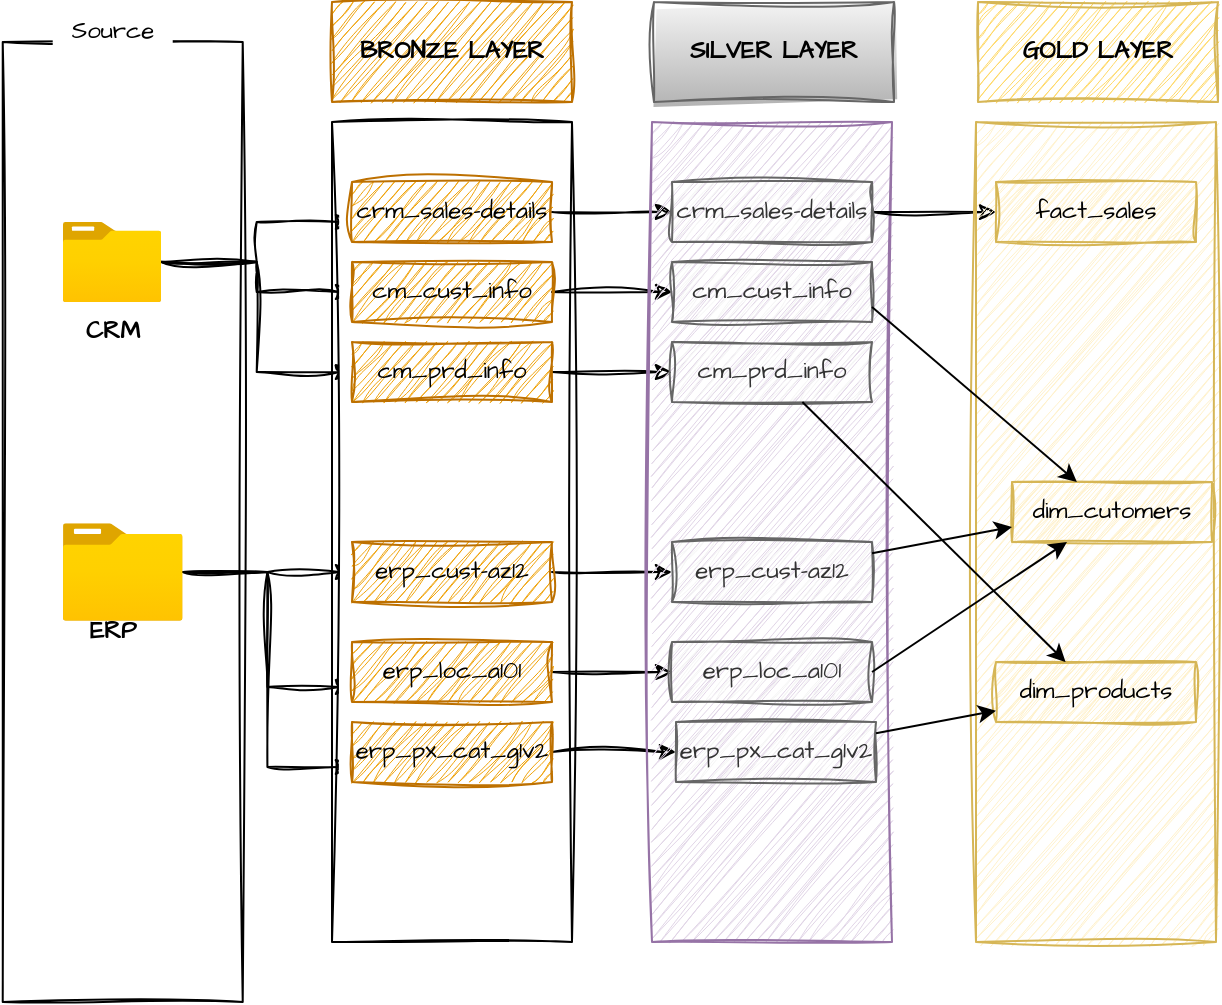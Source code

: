 <mxfile version="28.0.6">
  <diagram name="Page-1" id="bA9aCegFp4OVFhMk2e65">
    <mxGraphModel dx="280" dy="618" grid="1" gridSize="10" guides="1" tooltips="1" connect="1" arrows="1" fold="1" page="1" pageScale="1" pageWidth="1200" pageHeight="1920" math="0" shadow="0">
      <root>
        <object label="" id="0">
          <mxCell />
        </object>
        <mxCell id="1" parent="0" />
        <mxCell id="4DFALppK5iUCTS7pMq-B-21" style="edgeStyle=orthogonalEdgeStyle;rounded=0;sketch=1;hachureGap=4;jiggle=2;curveFitting=1;orthogonalLoop=1;jettySize=auto;html=1;entryX=0;entryY=0.667;entryDx=0;entryDy=0;fontFamily=Architects Daughter;fontSource=https%3A%2F%2Ffonts.googleapis.com%2Fcss%3Ffamily%3DArchitects%2BDaughter;exitX=0.987;exitY=0.495;exitDx=0;exitDy=0;exitPerimeter=0;entryPerimeter=0;" parent="1" source="4DFALppK5iUCTS7pMq-B-1" target="4DFALppK5iUCTS7pMq-B-10" edge="1">
          <mxGeometry relative="1" as="geometry">
            <mxPoint x="140" y="200" as="sourcePoint" />
          </mxGeometry>
        </mxCell>
        <mxCell id="4DFALppK5iUCTS7pMq-B-22" style="edgeStyle=orthogonalEdgeStyle;rounded=0;sketch=1;hachureGap=4;jiggle=2;curveFitting=1;orthogonalLoop=1;jettySize=auto;html=1;fontFamily=Architects Daughter;fontSource=https%3A%2F%2Ffonts.googleapis.com%2Fcss%3Ffamily%3DArchitects%2BDaughter;entryX=0;entryY=0.5;entryDx=0;entryDy=0;" parent="1" source="4DFALppK5iUCTS7pMq-B-1" target="4DFALppK5iUCTS7pMq-B-15" edge="1">
          <mxGeometry relative="1" as="geometry" />
        </mxCell>
        <mxCell id="4DFALppK5iUCTS7pMq-B-28" style="edgeStyle=orthogonalEdgeStyle;rounded=0;sketch=1;hachureGap=4;jiggle=2;curveFitting=1;orthogonalLoop=1;jettySize=auto;html=1;entryX=0;entryY=0.5;entryDx=0;entryDy=0;fontFamily=Architects Daughter;fontSource=https%3A%2F%2Ffonts.googleapis.com%2Fcss%3Ffamily%3DArchitects%2BDaughter;" parent="1" source="4DFALppK5iUCTS7pMq-B-1" target="4DFALppK5iUCTS7pMq-B-16" edge="1">
          <mxGeometry relative="1" as="geometry" />
        </mxCell>
        <mxCell id="4DFALppK5iUCTS7pMq-B-1" value="" style="image;aspect=fixed;html=1;points=[];align=center;fontSize=12;image=img/lib/azure2/general/Folder_Blank.svg;sketch=1;hachureGap=4;jiggle=2;curveFitting=1;fontFamily=Architects Daughter;fontSource=https%3A%2F%2Ffonts.googleapis.com%2Fcss%3Ffamily%3DArchitects%2BDaughter;" parent="1" vertex="1">
          <mxGeometry x="75.36" y="160" width="49.29" height="40" as="geometry" />
        </mxCell>
        <mxCell id="4DFALppK5iUCTS7pMq-B-2" value="" style="whiteSpace=wrap;html=1;sketch=1;hachureGap=4;jiggle=2;curveFitting=1;fontFamily=Architects Daughter;fontSource=https%3A%2F%2Ffonts.googleapis.com%2Fcss%3Ffamily%3DArchitects%2BDaughter;fillColor=none;" parent="1" vertex="1">
          <mxGeometry x="45.36" y="70" width="120" height="480" as="geometry" />
        </mxCell>
        <mxCell id="4DFALppK5iUCTS7pMq-B-24" style="edgeStyle=orthogonalEdgeStyle;rounded=0;sketch=1;hachureGap=4;jiggle=2;curveFitting=1;orthogonalLoop=1;jettySize=auto;html=1;entryX=0;entryY=0.5;entryDx=0;entryDy=0;fontFamily=Architects Daughter;fontSource=https%3A%2F%2Ffonts.googleapis.com%2Fcss%3Ffamily%3DArchitects%2BDaughter;" parent="1" source="4DFALppK5iUCTS7pMq-B-3" target="4DFALppK5iUCTS7pMq-B-11" edge="1">
          <mxGeometry relative="1" as="geometry" />
        </mxCell>
        <mxCell id="4DFALppK5iUCTS7pMq-B-25" style="edgeStyle=orthogonalEdgeStyle;rounded=0;sketch=1;hachureGap=4;jiggle=2;curveFitting=1;orthogonalLoop=1;jettySize=auto;html=1;entryX=0;entryY=0.75;entryDx=0;entryDy=0;fontFamily=Architects Daughter;fontSource=https%3A%2F%2Ffonts.googleapis.com%2Fcss%3Ffamily%3DArchitects%2BDaughter;" parent="1" source="4DFALppK5iUCTS7pMq-B-3" target="4DFALppK5iUCTS7pMq-B-13" edge="1">
          <mxGeometry relative="1" as="geometry" />
        </mxCell>
        <mxCell id="4DFALppK5iUCTS7pMq-B-26" style="edgeStyle=orthogonalEdgeStyle;rounded=0;sketch=1;hachureGap=4;jiggle=2;curveFitting=1;orthogonalLoop=1;jettySize=auto;html=1;entryX=0;entryY=0.75;entryDx=0;entryDy=0;fontFamily=Architects Daughter;fontSource=https%3A%2F%2Ffonts.googleapis.com%2Fcss%3Ffamily%3DArchitects%2BDaughter;" parent="1" source="4DFALppK5iUCTS7pMq-B-3" target="4DFALppK5iUCTS7pMq-B-12" edge="1">
          <mxGeometry relative="1" as="geometry" />
        </mxCell>
        <mxCell id="4DFALppK5iUCTS7pMq-B-3" value="" style="image;aspect=fixed;html=1;points=[];align=center;fontSize=12;image=img/lib/azure2/general/Folder_Blank.svg;sketch=1;hachureGap=4;jiggle=2;curveFitting=1;fontFamily=Architects Daughter;fontSource=https%3A%2F%2Ffonts.googleapis.com%2Fcss%3Ffamily%3DArchitects%2BDaughter;" parent="1" vertex="1">
          <mxGeometry x="75.36" y="310.65" width="60" height="48.69" as="geometry" />
        </mxCell>
        <mxCell id="4DFALppK5iUCTS7pMq-B-4" value="&lt;b&gt;CRM&lt;/b&gt;" style="text;html=1;align=center;verticalAlign=middle;resizable=0;points=[];autosize=1;strokeColor=none;fillColor=none;fontFamily=Architects Daughter;fontSource=https%3A%2F%2Ffonts.googleapis.com%2Fcss%3Ffamily%3DArchitects%2BDaughter;" parent="1" vertex="1">
          <mxGeometry x="75.36" y="200" width="50" height="30" as="geometry" />
        </mxCell>
        <mxCell id="4DFALppK5iUCTS7pMq-B-5" value="&lt;b&gt;ERP&lt;/b&gt;" style="text;html=1;align=center;verticalAlign=middle;resizable=0;points=[];autosize=1;strokeColor=none;fillColor=none;fontFamily=Architects Daughter;fontSource=https%3A%2F%2Ffonts.googleapis.com%2Fcss%3Ffamily%3DArchitects%2BDaughter;" parent="1" vertex="1">
          <mxGeometry x="75.36" y="350" width="50" height="30" as="geometry" />
        </mxCell>
        <mxCell id="4DFALppK5iUCTS7pMq-B-7" value="Source" style="text;html=1;align=center;verticalAlign=middle;resizable=0;points=[];autosize=1;strokeColor=none;fillColor=default;fontFamily=Architects Daughter;fontSource=https%3A%2F%2Ffonts.googleapis.com%2Fcss%3Ffamily%3DArchitects%2BDaughter;strokeWidth=1;" parent="1" vertex="1">
          <mxGeometry x="70.36" y="50" width="60" height="30" as="geometry" />
        </mxCell>
        <mxCell id="4DFALppK5iUCTS7pMq-B-8" value="" style="whiteSpace=wrap;html=1;sketch=1;hachureGap=4;jiggle=2;curveFitting=1;fontFamily=Architects Daughter;fontSource=https%3A%2F%2Ffonts.googleapis.com%2Fcss%3Ffamily%3DArchitects%2BDaughter;" parent="1" vertex="1">
          <mxGeometry x="210" y="110" width="120" height="410" as="geometry" />
        </mxCell>
        <mxCell id="4DFALppK5iUCTS7pMq-B-9" value="&lt;b&gt;BRONZE LAYER&lt;/b&gt;" style="whiteSpace=wrap;html=1;sketch=1;hachureGap=4;jiggle=2;curveFitting=1;fontFamily=Architects Daughter;fontSource=https%3A%2F%2Ffonts.googleapis.com%2Fcss%3Ffamily%3DArchitects%2BDaughter;fillColor=#f0a30a;strokeColor=#BD7000;fontColor=#000000;" parent="1" vertex="1">
          <mxGeometry x="210" y="50" width="120" height="50" as="geometry" />
        </mxCell>
        <mxCell id="VNYijRkStOjNVPmZfDbG-9" style="edgeStyle=orthogonalEdgeStyle;rounded=0;sketch=1;hachureGap=4;jiggle=2;curveFitting=1;orthogonalLoop=1;jettySize=auto;html=1;entryX=0;entryY=0.5;entryDx=0;entryDy=0;fontFamily=Architects Daughter;fontSource=https%3A%2F%2Ffonts.googleapis.com%2Fcss%3Ffamily%3DArchitects%2BDaughter;" edge="1" parent="1" source="4DFALppK5iUCTS7pMq-B-10" target="VNYijRkStOjNVPmZfDbG-8">
          <mxGeometry relative="1" as="geometry" />
        </mxCell>
        <mxCell id="4DFALppK5iUCTS7pMq-B-10" value="crm_sales-details" style="whiteSpace=wrap;html=1;sketch=1;hachureGap=4;jiggle=2;curveFitting=1;fontFamily=Architects Daughter;fontSource=https%3A%2F%2Ffonts.googleapis.com%2Fcss%3Ffamily%3DArchitects%2BDaughter;fillColor=#f0a30a;fontColor=#000000;strokeColor=#BD7000;" parent="1" vertex="1">
          <mxGeometry x="220" y="140" width="100" height="30" as="geometry" />
        </mxCell>
        <mxCell id="VNYijRkStOjNVPmZfDbG-12" style="edgeStyle=orthogonalEdgeStyle;rounded=0;sketch=1;hachureGap=4;jiggle=2;curveFitting=1;orthogonalLoop=1;jettySize=auto;html=1;fontFamily=Architects Daughter;fontSource=https%3A%2F%2Ffonts.googleapis.com%2Fcss%3Ffamily%3DArchitects%2BDaughter;" edge="1" parent="1" source="4DFALppK5iUCTS7pMq-B-11" target="VNYijRkStOjNVPmZfDbG-3">
          <mxGeometry relative="1" as="geometry" />
        </mxCell>
        <mxCell id="4DFALppK5iUCTS7pMq-B-11" value="erp_cust-az12" style="whiteSpace=wrap;html=1;sketch=1;hachureGap=4;jiggle=2;curveFitting=1;fontFamily=Architects Daughter;fontSource=https%3A%2F%2Ffonts.googleapis.com%2Fcss%3Ffamily%3DArchitects%2BDaughter;fillColor=#f0a30a;fontColor=#000000;strokeColor=#BD7000;" parent="1" vertex="1">
          <mxGeometry x="220" y="320" width="100" height="30" as="geometry" />
        </mxCell>
        <mxCell id="VNYijRkStOjNVPmZfDbG-14" style="edgeStyle=orthogonalEdgeStyle;rounded=0;sketch=1;hachureGap=4;jiggle=2;curveFitting=1;orthogonalLoop=1;jettySize=auto;html=1;fontFamily=Architects Daughter;fontSource=https%3A%2F%2Ffonts.googleapis.com%2Fcss%3Ffamily%3DArchitects%2BDaughter;" edge="1" parent="1" source="4DFALppK5iUCTS7pMq-B-12" target="VNYijRkStOjNVPmZfDbG-4">
          <mxGeometry relative="1" as="geometry" />
        </mxCell>
        <mxCell id="4DFALppK5iUCTS7pMq-B-12" value="erp_px_cat_g1v2" style="whiteSpace=wrap;html=1;sketch=1;hachureGap=4;jiggle=2;curveFitting=1;fontFamily=Architects Daughter;fontSource=https%3A%2F%2Ffonts.googleapis.com%2Fcss%3Ffamily%3DArchitects%2BDaughter;fillColor=#f0a30a;fontColor=#000000;strokeColor=#BD7000;" parent="1" vertex="1">
          <mxGeometry x="220" y="410" width="100" height="30" as="geometry" />
        </mxCell>
        <mxCell id="VNYijRkStOjNVPmZfDbG-13" style="edgeStyle=orthogonalEdgeStyle;rounded=0;sketch=1;hachureGap=4;jiggle=2;curveFitting=1;orthogonalLoop=1;jettySize=auto;html=1;entryX=0;entryY=0.5;entryDx=0;entryDy=0;fontFamily=Architects Daughter;fontSource=https%3A%2F%2Ffonts.googleapis.com%2Fcss%3Ffamily%3DArchitects%2BDaughter;" edge="1" parent="1" source="4DFALppK5iUCTS7pMq-B-13" target="VNYijRkStOjNVPmZfDbG-5">
          <mxGeometry relative="1" as="geometry" />
        </mxCell>
        <mxCell id="4DFALppK5iUCTS7pMq-B-13" value="erp_loc_a101" style="whiteSpace=wrap;html=1;sketch=1;hachureGap=4;jiggle=2;curveFitting=1;fontFamily=Architects Daughter;fontSource=https%3A%2F%2Ffonts.googleapis.com%2Fcss%3Ffamily%3DArchitects%2BDaughter;fillColor=#f0a30a;fontColor=#000000;strokeColor=#BD7000;" parent="1" vertex="1">
          <mxGeometry x="220" y="370" width="100" height="30" as="geometry" />
        </mxCell>
        <mxCell id="VNYijRkStOjNVPmZfDbG-10" style="edgeStyle=orthogonalEdgeStyle;rounded=0;sketch=1;hachureGap=4;jiggle=2;curveFitting=1;orthogonalLoop=1;jettySize=auto;html=1;fontFamily=Architects Daughter;fontSource=https%3A%2F%2Ffonts.googleapis.com%2Fcss%3Ffamily%3DArchitects%2BDaughter;" edge="1" parent="1" source="4DFALppK5iUCTS7pMq-B-15" target="VNYijRkStOjNVPmZfDbG-6">
          <mxGeometry relative="1" as="geometry" />
        </mxCell>
        <mxCell id="4DFALppK5iUCTS7pMq-B-15" value="cm_cust_info" style="whiteSpace=wrap;html=1;sketch=1;hachureGap=4;jiggle=2;curveFitting=1;fontFamily=Architects Daughter;fontSource=https%3A%2F%2Ffonts.googleapis.com%2Fcss%3Ffamily%3DArchitects%2BDaughter;fillColor=#f0a30a;fontColor=#000000;strokeColor=#BD7000;" parent="1" vertex="1">
          <mxGeometry x="220" y="180" width="100" height="30" as="geometry" />
        </mxCell>
        <mxCell id="VNYijRkStOjNVPmZfDbG-11" style="edgeStyle=orthogonalEdgeStyle;rounded=0;sketch=1;hachureGap=4;jiggle=2;curveFitting=1;orthogonalLoop=1;jettySize=auto;html=1;fontFamily=Architects Daughter;fontSource=https%3A%2F%2Ffonts.googleapis.com%2Fcss%3Ffamily%3DArchitects%2BDaughter;" edge="1" parent="1" source="4DFALppK5iUCTS7pMq-B-16" target="VNYijRkStOjNVPmZfDbG-7">
          <mxGeometry relative="1" as="geometry" />
        </mxCell>
        <mxCell id="4DFALppK5iUCTS7pMq-B-16" value="cm_prd_info" style="whiteSpace=wrap;html=1;sketch=1;hachureGap=4;jiggle=2;curveFitting=1;fontFamily=Architects Daughter;fontSource=https%3A%2F%2Ffonts.googleapis.com%2Fcss%3Ffamily%3DArchitects%2BDaughter;fillColor=#f0a30a;fontColor=#000000;strokeColor=#BD7000;" parent="1" vertex="1">
          <mxGeometry x="220" y="220" width="100" height="30" as="geometry" />
        </mxCell>
        <mxCell id="VNYijRkStOjNVPmZfDbG-1" value="" style="whiteSpace=wrap;html=1;sketch=1;hachureGap=4;jiggle=2;curveFitting=1;fontFamily=Architects Daughter;fontSource=https%3A%2F%2Ffonts.googleapis.com%2Fcss%3Ffamily%3DArchitects%2BDaughter;fillColor=#e1d5e7;strokeColor=#9673a6;" vertex="1" parent="1">
          <mxGeometry x="370" y="110" width="120" height="410" as="geometry" />
        </mxCell>
        <mxCell id="VNYijRkStOjNVPmZfDbG-2" value="&lt;b&gt;SILVER LAYER&lt;/b&gt;" style="whiteSpace=wrap;html=1;sketch=1;hachureGap=4;jiggle=2;curveFitting=1;fontFamily=Architects Daughter;fontSource=https%3A%2F%2Ffonts.googleapis.com%2Fcss%3Ffamily%3DArchitects%2BDaughter;fillColor=#f5f5f5;strokeColor=#666666;gradientColor=#b3b3b3;" vertex="1" parent="1">
          <mxGeometry x="371" y="50" width="120" height="50" as="geometry" />
        </mxCell>
        <mxCell id="VNYijRkStOjNVPmZfDbG-3" value="erp_cust-az12" style="whiteSpace=wrap;html=1;sketch=1;hachureGap=4;jiggle=2;curveFitting=1;fontFamily=Architects Daughter;fontSource=https%3A%2F%2Ffonts.googleapis.com%2Fcss%3Ffamily%3DArchitects%2BDaughter;fillColor=#f5f5f5;fontColor=#333333;strokeColor=#666666;" vertex="1" parent="1">
          <mxGeometry x="380" y="320" width="100" height="30" as="geometry" />
        </mxCell>
        <mxCell id="VNYijRkStOjNVPmZfDbG-4" value="erp_px_cat_g1v2" style="whiteSpace=wrap;html=1;sketch=1;hachureGap=4;jiggle=2;curveFitting=1;fontFamily=Architects Daughter;fontSource=https%3A%2F%2Ffonts.googleapis.com%2Fcss%3Ffamily%3DArchitects%2BDaughter;fillColor=#f5f5f5;fontColor=#333333;strokeColor=#666666;" vertex="1" parent="1">
          <mxGeometry x="382" y="410" width="100" height="30" as="geometry" />
        </mxCell>
        <mxCell id="VNYijRkStOjNVPmZfDbG-5" value="erp_loc_a101" style="whiteSpace=wrap;html=1;sketch=1;hachureGap=4;jiggle=2;curveFitting=1;fontFamily=Architects Daughter;fontSource=https%3A%2F%2Ffonts.googleapis.com%2Fcss%3Ffamily%3DArchitects%2BDaughter;fillColor=#f5f5f5;fontColor=#333333;strokeColor=#666666;" vertex="1" parent="1">
          <mxGeometry x="380" y="370" width="100" height="30" as="geometry" />
        </mxCell>
        <mxCell id="VNYijRkStOjNVPmZfDbG-6" value="cm_cust_info" style="whiteSpace=wrap;html=1;sketch=1;hachureGap=4;jiggle=2;curveFitting=1;fontFamily=Architects Daughter;fontSource=https%3A%2F%2Ffonts.googleapis.com%2Fcss%3Ffamily%3DArchitects%2BDaughter;fillColor=#f5f5f5;fontColor=#333333;strokeColor=#666666;" vertex="1" parent="1">
          <mxGeometry x="380" y="180" width="100" height="30" as="geometry" />
        </mxCell>
        <mxCell id="VNYijRkStOjNVPmZfDbG-7" value="cm_prd_info" style="whiteSpace=wrap;html=1;sketch=1;hachureGap=4;jiggle=2;curveFitting=1;fontFamily=Architects Daughter;fontSource=https%3A%2F%2Ffonts.googleapis.com%2Fcss%3Ffamily%3DArchitects%2BDaughter;fillColor=#f5f5f5;fontColor=#333333;strokeColor=#666666;" vertex="1" parent="1">
          <mxGeometry x="380" y="220" width="100" height="30" as="geometry" />
        </mxCell>
        <mxCell id="VNYijRkStOjNVPmZfDbG-25" style="edgeStyle=orthogonalEdgeStyle;rounded=0;sketch=1;hachureGap=4;jiggle=2;curveFitting=1;orthogonalLoop=1;jettySize=auto;html=1;entryX=0;entryY=0.5;entryDx=0;entryDy=0;fontFamily=Architects Daughter;fontSource=https%3A%2F%2Ffonts.googleapis.com%2Fcss%3Ffamily%3DArchitects%2BDaughter;" edge="1" parent="1" source="VNYijRkStOjNVPmZfDbG-8" target="VNYijRkStOjNVPmZfDbG-22">
          <mxGeometry relative="1" as="geometry" />
        </mxCell>
        <mxCell id="VNYijRkStOjNVPmZfDbG-8" value="crm_sales-details" style="whiteSpace=wrap;html=1;sketch=1;hachureGap=4;jiggle=2;curveFitting=1;fontFamily=Architects Daughter;fontSource=https%3A%2F%2Ffonts.googleapis.com%2Fcss%3Ffamily%3DArchitects%2BDaughter;fillColor=#f5f5f5;fontColor=#333333;strokeColor=#666666;" vertex="1" parent="1">
          <mxGeometry x="380" y="140" width="100" height="30" as="geometry" />
        </mxCell>
        <mxCell id="VNYijRkStOjNVPmZfDbG-15" value="" style="whiteSpace=wrap;html=1;sketch=1;hachureGap=4;jiggle=2;curveFitting=1;fontFamily=Architects Daughter;fontSource=https%3A%2F%2Ffonts.googleapis.com%2Fcss%3Ffamily%3DArchitects%2BDaughter;fillColor=#fff2cc;strokeColor=#d6b656;" vertex="1" parent="1">
          <mxGeometry x="532" y="110" width="120" height="410" as="geometry" />
        </mxCell>
        <mxCell id="VNYijRkStOjNVPmZfDbG-16" value="&lt;b&gt;GOLD LAYER&lt;/b&gt;" style="whiteSpace=wrap;html=1;sketch=1;hachureGap=4;jiggle=2;curveFitting=1;fontFamily=Architects Daughter;fontSource=https%3A%2F%2Ffonts.googleapis.com%2Fcss%3Ffamily%3DArchitects%2BDaughter;fillColor=#FFD966;strokeColor=#d6b656;" vertex="1" parent="1">
          <mxGeometry x="533" y="50" width="120" height="50" as="geometry" />
        </mxCell>
        <mxCell id="VNYijRkStOjNVPmZfDbG-24" style="edgeStyle=orthogonalEdgeStyle;rounded=0;sketch=1;hachureGap=4;jiggle=2;curveFitting=1;orthogonalLoop=1;jettySize=auto;html=1;exitX=0.5;exitY=1;exitDx=0;exitDy=0;fontFamily=Architects Daughter;fontSource=https%3A%2F%2Ffonts.googleapis.com%2Fcss%3Ffamily%3DArchitects%2BDaughter;" edge="1" parent="1" target="VNYijRkStOjNVPmZfDbG-19">
          <mxGeometry relative="1" as="geometry">
            <mxPoint x="560" y="650" as="sourcePoint" />
          </mxGeometry>
        </mxCell>
        <mxCell id="VNYijRkStOjNVPmZfDbG-20" value="dim_cutomers" style="whiteSpace=wrap;html=1;sketch=1;hachureGap=4;jiggle=2;curveFitting=1;fontFamily=Architects Daughter;fontSource=https%3A%2F%2Ffonts.googleapis.com%2Fcss%3Ffamily%3DArchitects%2BDaughter;fillColor=#fff2cc;strokeColor=#d6b656;" vertex="1" parent="1">
          <mxGeometry x="550" y="290" width="100" height="30" as="geometry" />
        </mxCell>
        <mxCell id="VNYijRkStOjNVPmZfDbG-21" value="dim_products" style="whiteSpace=wrap;html=1;sketch=1;hachureGap=4;jiggle=2;curveFitting=1;fontFamily=Architects Daughter;fontSource=https%3A%2F%2Ffonts.googleapis.com%2Fcss%3Ffamily%3DArchitects%2BDaughter;fillColor=#fff2cc;strokeColor=#d6b656;" vertex="1" parent="1">
          <mxGeometry x="542" y="380.0" width="100" height="30" as="geometry" />
        </mxCell>
        <mxCell id="VNYijRkStOjNVPmZfDbG-22" value="fact_sales" style="whiteSpace=wrap;html=1;sketch=1;hachureGap=4;jiggle=2;curveFitting=1;fontFamily=Architects Daughter;fontSource=https%3A%2F%2Ffonts.googleapis.com%2Fcss%3Ffamily%3DArchitects%2BDaughter;fillColor=#fff2cc;strokeColor=#d6b656;" vertex="1" parent="1">
          <mxGeometry x="542" y="140" width="100" height="30" as="geometry" />
        </mxCell>
        <mxCell id="VNYijRkStOjNVPmZfDbG-27" value="" style="endArrow=classic;html=1;rounded=0;hachureGap=4;fontFamily=Architects Daughter;fontSource=https%3A%2F%2Ffonts.googleapis.com%2Fcss%3Ffamily%3DArchitects%2BDaughter;exitX=1;exitY=0.75;exitDx=0;exitDy=0;" edge="1" parent="1" source="VNYijRkStOjNVPmZfDbG-6" target="VNYijRkStOjNVPmZfDbG-20">
          <mxGeometry width="50" height="50" relative="1" as="geometry">
            <mxPoint x="530" y="390" as="sourcePoint" />
            <mxPoint x="580" y="340" as="targetPoint" />
          </mxGeometry>
        </mxCell>
        <mxCell id="VNYijRkStOjNVPmZfDbG-28" value="" style="endArrow=classic;html=1;rounded=0;hachureGap=4;fontFamily=Architects Daughter;fontSource=https%3A%2F%2Ffonts.googleapis.com%2Fcss%3Ffamily%3DArchitects%2BDaughter;entryX=0;entryY=0.75;entryDx=0;entryDy=0;" edge="1" parent="1" source="VNYijRkStOjNVPmZfDbG-3" target="VNYijRkStOjNVPmZfDbG-20">
          <mxGeometry width="50" height="50" relative="1" as="geometry">
            <mxPoint x="500" y="343" as="sourcePoint" />
            <mxPoint x="592" y="410" as="targetPoint" />
          </mxGeometry>
        </mxCell>
        <mxCell id="VNYijRkStOjNVPmZfDbG-29" value="" style="endArrow=classic;html=1;rounded=0;hachureGap=4;fontFamily=Architects Daughter;fontSource=https%3A%2F%2Ffonts.googleapis.com%2Fcss%3Ffamily%3DArchitects%2BDaughter;exitX=1;exitY=0.5;exitDx=0;exitDy=0;" edge="1" parent="1" source="VNYijRkStOjNVPmZfDbG-5" target="VNYijRkStOjNVPmZfDbG-20">
          <mxGeometry width="50" height="50" relative="1" as="geometry">
            <mxPoint x="470" y="380" as="sourcePoint" />
            <mxPoint x="562" y="447" as="targetPoint" />
          </mxGeometry>
        </mxCell>
        <mxCell id="VNYijRkStOjNVPmZfDbG-30" value="" style="endArrow=classic;html=1;rounded=0;hachureGap=4;fontFamily=Architects Daughter;fontSource=https%3A%2F%2Ffonts.googleapis.com%2Fcss%3Ffamily%3DArchitects%2BDaughter;" edge="1" parent="1" source="VNYijRkStOjNVPmZfDbG-4" target="VNYijRkStOjNVPmZfDbG-21">
          <mxGeometry width="50" height="50" relative="1" as="geometry">
            <mxPoint x="491" y="440" as="sourcePoint" />
            <mxPoint x="583" y="507" as="targetPoint" />
          </mxGeometry>
        </mxCell>
        <mxCell id="VNYijRkStOjNVPmZfDbG-31" value="" style="endArrow=classic;html=1;rounded=0;hachureGap=4;fontFamily=Architects Daughter;fontSource=https%3A%2F%2Ffonts.googleapis.com%2Fcss%3Ffamily%3DArchitects%2BDaughter;" edge="1" parent="1" source="VNYijRkStOjNVPmZfDbG-7" target="VNYijRkStOjNVPmZfDbG-21">
          <mxGeometry width="50" height="50" relative="1" as="geometry">
            <mxPoint x="491" y="253" as="sourcePoint" />
            <mxPoint x="583" y="320" as="targetPoint" />
          </mxGeometry>
        </mxCell>
      </root>
    </mxGraphModel>
  </diagram>
</mxfile>
